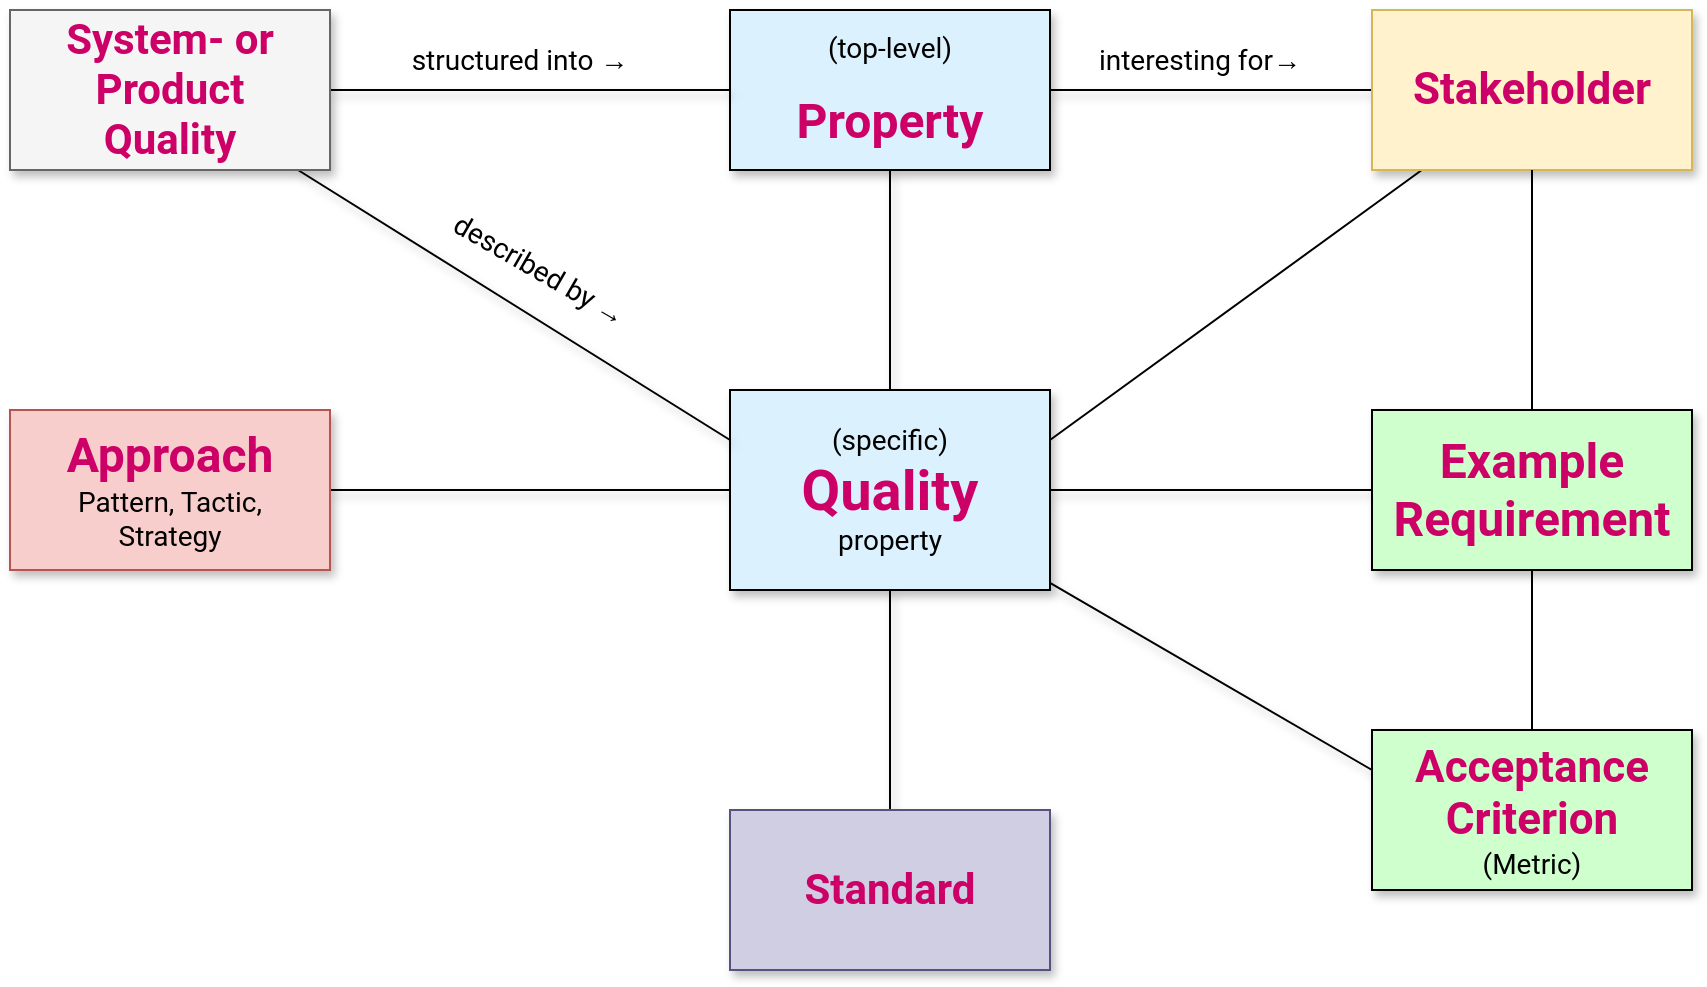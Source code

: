 <mxfile version="27.0.9">
  <diagram name="Seite-1" id="cULiAE64kOLHnHZs_wdY">
    <mxGraphModel dx="1536" dy="823" grid="1" gridSize="10" guides="1" tooltips="1" connect="1" arrows="1" fold="1" page="1" pageScale="1" pageWidth="1169" pageHeight="827" math="0" shadow="0">
      <root>
        <mxCell id="0" />
        <mxCell id="1" parent="0" />
        <mxCell id="bslqSTpE_m5JZVY4g9k7-14" style="edgeStyle=orthogonalEdgeStyle;rounded=0;orthogonalLoop=1;jettySize=auto;html=1;entryX=0;entryY=0.5;entryDx=0;entryDy=0;endArrow=none;startFill=0;fontFamily=Roboto;shadow=1;" edge="1" parent="1" source="bslqSTpE_m5JZVY4g9k7-1" target="bslqSTpE_m5JZVY4g9k7-3">
          <mxGeometry relative="1" as="geometry" />
        </mxCell>
        <mxCell id="bslqSTpE_m5JZVY4g9k7-16" style="edgeStyle=orthogonalEdgeStyle;rounded=0;orthogonalLoop=1;jettySize=auto;html=1;endArrow=none;startFill=0;shadow=1;" edge="1" parent="1" source="bslqSTpE_m5JZVY4g9k7-1" target="bslqSTpE_m5JZVY4g9k7-2">
          <mxGeometry relative="1" as="geometry" />
        </mxCell>
        <mxCell id="bslqSTpE_m5JZVY4g9k7-1" value="&lt;font style=&quot;font-size: 14px;&quot;&gt;(top-level)&lt;/font&gt;&lt;div&gt;&lt;br&gt;&lt;/div&gt;&lt;div&gt;&lt;font style=&quot;font-size: 24px; color: rgb(204, 0, 102);&quot;&gt;&lt;b&gt;Property&lt;/b&gt;&lt;/font&gt;&lt;/div&gt;" style="rounded=0;whiteSpace=wrap;html=1;fillColor=light-dark(#dbf1fe, #ededed);fontFamily=Roboto;shadow=1;" vertex="1" parent="1">
          <mxGeometry x="560" y="120" width="160" height="80" as="geometry" />
        </mxCell>
        <mxCell id="bslqSTpE_m5JZVY4g9k7-9" style="rounded=0;orthogonalLoop=1;jettySize=auto;html=1;entryX=0;entryY=0.25;entryDx=0;entryDy=0;endArrow=none;startFill=0;fontFamily=Roboto;shadow=1;" edge="1" parent="1" source="bslqSTpE_m5JZVY4g9k7-2" target="bslqSTpE_m5JZVY4g9k7-5">
          <mxGeometry relative="1" as="geometry" />
        </mxCell>
        <mxCell id="bslqSTpE_m5JZVY4g9k7-10" style="rounded=0;orthogonalLoop=1;jettySize=auto;html=1;entryX=0;entryY=0.5;entryDx=0;entryDy=0;endArrow=none;startFill=0;fontFamily=Roboto;shadow=1;" edge="1" parent="1" source="bslqSTpE_m5JZVY4g9k7-2" target="bslqSTpE_m5JZVY4g9k7-6">
          <mxGeometry relative="1" as="geometry" />
        </mxCell>
        <mxCell id="bslqSTpE_m5JZVY4g9k7-13" style="edgeStyle=orthogonalEdgeStyle;rounded=0;orthogonalLoop=1;jettySize=auto;html=1;endArrow=none;startFill=0;fontFamily=Roboto;shadow=1;" edge="1" parent="1" source="bslqSTpE_m5JZVY4g9k7-2" target="bslqSTpE_m5JZVY4g9k7-8">
          <mxGeometry relative="1" as="geometry" />
        </mxCell>
        <mxCell id="bslqSTpE_m5JZVY4g9k7-15" style="edgeStyle=orthogonalEdgeStyle;rounded=0;orthogonalLoop=1;jettySize=auto;html=1;endArrow=none;startFill=0;fontFamily=Roboto;shadow=1;" edge="1" parent="1" source="bslqSTpE_m5JZVY4g9k7-2" target="bslqSTpE_m5JZVY4g9k7-7">
          <mxGeometry relative="1" as="geometry" />
        </mxCell>
        <mxCell id="bslqSTpE_m5JZVY4g9k7-2" value="&lt;div&gt;&lt;font style=&quot;font-size: 14px;&quot;&gt;(specific)&lt;/font&gt;&lt;/div&gt;&lt;font style=&quot;color: rgb(204, 0, 102); font-size: 28px;&quot;&gt;&lt;b style=&quot;&quot;&gt;Quality&lt;/b&gt;&lt;/font&gt;&lt;div&gt;&lt;font style=&quot;font-size: 14px;&quot;&gt;property&lt;/font&gt;&lt;/div&gt;" style="rounded=0;whiteSpace=wrap;html=1;fillColor=#DBF1FE;fontFamily=Roboto;shadow=1;" vertex="1" parent="1">
          <mxGeometry x="560" y="310" width="160" height="100" as="geometry" />
        </mxCell>
        <mxCell id="bslqSTpE_m5JZVY4g9k7-17" style="rounded=0;orthogonalLoop=1;jettySize=auto;html=1;endArrow=none;startFill=0;entryX=1;entryY=0.25;entryDx=0;entryDy=0;" edge="1" parent="1" source="bslqSTpE_m5JZVY4g9k7-3" target="bslqSTpE_m5JZVY4g9k7-2">
          <mxGeometry relative="1" as="geometry" />
        </mxCell>
        <mxCell id="bslqSTpE_m5JZVY4g9k7-3" value="&lt;font style=&quot;font-size: 22px; color: rgb(204, 0, 102);&quot;&gt;&lt;b style=&quot;&quot;&gt;Stakeholder&lt;/b&gt;&lt;/font&gt;" style="rounded=0;whiteSpace=wrap;html=1;fontFamily=Roboto;fillColor=#fff2cc;strokeColor=#d6b656;shadow=1;" vertex="1" parent="1">
          <mxGeometry x="881" y="120" width="160" height="80" as="geometry" />
        </mxCell>
        <mxCell id="bslqSTpE_m5JZVY4g9k7-11" style="edgeStyle=orthogonalEdgeStyle;rounded=0;orthogonalLoop=1;jettySize=auto;html=1;endArrow=none;startFill=0;fontFamily=Roboto;shadow=1;" edge="1" parent="1" source="bslqSTpE_m5JZVY4g9k7-4" target="bslqSTpE_m5JZVY4g9k7-1">
          <mxGeometry relative="1" as="geometry" />
        </mxCell>
        <mxCell id="bslqSTpE_m5JZVY4g9k7-12" style="rounded=0;orthogonalLoop=1;jettySize=auto;html=1;entryX=0;entryY=0.25;entryDx=0;entryDy=0;endArrow=none;startFill=0;fontFamily=Roboto;shadow=1;" edge="1" parent="1" source="bslqSTpE_m5JZVY4g9k7-4" target="bslqSTpE_m5JZVY4g9k7-2">
          <mxGeometry relative="1" as="geometry" />
        </mxCell>
        <mxCell id="bslqSTpE_m5JZVY4g9k7-4" value="&lt;font style=&quot;color: rgb(204, 0, 102);&quot;&gt;System- or&lt;/font&gt;&lt;div&gt;&lt;font style=&quot;color: rgb(204, 0, 102);&quot;&gt;Product&lt;/font&gt;&lt;/div&gt;&lt;div&gt;&lt;font style=&quot;color: rgb(204, 0, 102);&quot;&gt;Quality&lt;/font&gt;&lt;/div&gt;" style="rounded=0;whiteSpace=wrap;html=1;fontFamily=Roboto;fillColor=#f5f5f5;fontColor=#333333;strokeColor=#666666;fontSize=21;fontStyle=1;shadow=1;" vertex="1" parent="1">
          <mxGeometry x="200" y="120" width="160" height="80" as="geometry" />
        </mxCell>
        <mxCell id="bslqSTpE_m5JZVY4g9k7-5" value="&lt;font style=&quot;font-size: 22px; color: rgb(204, 0, 102);&quot;&gt;&lt;b style=&quot;&quot;&gt;Acceptance&lt;/b&gt;&lt;/font&gt;&lt;div&gt;&lt;font style=&quot;font-size: 22px; color: rgb(204, 0, 102);&quot;&gt;&lt;b style=&quot;&quot;&gt;Criterion&lt;/b&gt;&lt;/font&gt;&lt;/div&gt;&lt;div&gt;&lt;font style=&quot;font-size: 14px;&quot;&gt;(Metric)&lt;/font&gt;&lt;/div&gt;" style="rounded=0;whiteSpace=wrap;html=1;fillColor=light-dark(#ceffcd, #ededed);fontFamily=Roboto;shadow=1;" vertex="1" parent="1">
          <mxGeometry x="881" y="480" width="160" height="80" as="geometry" />
        </mxCell>
        <mxCell id="bslqSTpE_m5JZVY4g9k7-6" value="&lt;font style=&quot;font-size: 24px; color: rgb(204, 0, 102);&quot;&gt;&lt;b&gt;Example&lt;/b&gt;&lt;/font&gt;&lt;div&gt;&lt;font style=&quot;font-size: 24px; color: rgb(204, 0, 102);&quot;&gt;&lt;b&gt;Requirement&lt;/b&gt;&lt;/font&gt;&lt;/div&gt;" style="rounded=0;whiteSpace=wrap;html=1;fillColor=light-dark(#ceffcd, #ededed);fontFamily=Roboto;shadow=1;" vertex="1" parent="1">
          <mxGeometry x="881" y="320" width="160" height="80" as="geometry" />
        </mxCell>
        <mxCell id="bslqSTpE_m5JZVY4g9k7-7" value="&lt;font style=&quot;font-size: 21px; color: rgb(204, 0, 102);&quot;&gt;&lt;b style=&quot;&quot;&gt;Standard&lt;/b&gt;&lt;/font&gt;" style="rounded=0;whiteSpace=wrap;html=1;fontFamily=Roboto;fillColor=#d0cee2;strokeColor=#56517e;shadow=1;" vertex="1" parent="1">
          <mxGeometry x="560" y="520" width="160" height="80" as="geometry" />
        </mxCell>
        <mxCell id="bslqSTpE_m5JZVY4g9k7-8" value="&lt;font style=&quot;font-size: 24px; color: rgb(204, 0, 102);&quot;&gt;&lt;b&gt;Approach&lt;/b&gt;&lt;/font&gt;&lt;div&gt;&lt;font style=&quot;font-size: 14px;&quot;&gt;Pattern, Tactic,&lt;/font&gt;&lt;/div&gt;&lt;div&gt;&lt;font style=&quot;font-size: 14px;&quot;&gt;Strategy&lt;/font&gt;&lt;/div&gt;" style="rounded=0;whiteSpace=wrap;html=1;fontFamily=Roboto;fillColor=#f8cecc;strokeColor=#b85450;shadow=1;" vertex="1" parent="1">
          <mxGeometry x="200" y="320" width="160" height="80" as="geometry" />
        </mxCell>
        <mxCell id="bslqSTpE_m5JZVY4g9k7-18" style="rounded=0;orthogonalLoop=1;jettySize=auto;html=1;endArrow=none;startFill=0;entryX=0.5;entryY=0;entryDx=0;entryDy=0;exitX=0.5;exitY=1;exitDx=0;exitDy=0;" edge="1" parent="1" source="bslqSTpE_m5JZVY4g9k7-3" target="bslqSTpE_m5JZVY4g9k7-6">
          <mxGeometry relative="1" as="geometry">
            <mxPoint x="925" y="210" as="sourcePoint" />
            <mxPoint x="771" y="345" as="targetPoint" />
          </mxGeometry>
        </mxCell>
        <mxCell id="bslqSTpE_m5JZVY4g9k7-19" style="rounded=0;orthogonalLoop=1;jettySize=auto;html=1;endArrow=none;startFill=0;entryX=0.5;entryY=0;entryDx=0;entryDy=0;" edge="1" parent="1" target="bslqSTpE_m5JZVY4g9k7-5">
          <mxGeometry relative="1" as="geometry">
            <mxPoint x="961" y="400" as="sourcePoint" />
            <mxPoint x="971" y="330" as="targetPoint" />
          </mxGeometry>
        </mxCell>
        <mxCell id="bslqSTpE_m5JZVY4g9k7-20" value="&lt;p class=&quot;p1&quot; style=&quot;margin: 0px; font-variant-numeric: normal; font-variant-east-asian: normal; font-variant-alternates: normal; font-size-adjust: none; font-kerning: auto; font-optical-sizing: auto; font-feature-settings: normal; font-variation-settings: normal; font-variant-position: normal; font-variant-emoji: normal; font-stretch: normal; line-height: normal;&quot;&gt;&lt;font style=&quot;font-size: 14px;&quot;&gt;interesting for→&lt;/font&gt;&lt;/p&gt;" style="text;html=1;align=center;verticalAlign=middle;whiteSpace=wrap;rounded=0;fontFamily=Roboto;" vertex="1" parent="1">
          <mxGeometry x="730" y="130" width="130" height="30" as="geometry" />
        </mxCell>
        <mxCell id="bslqSTpE_m5JZVY4g9k7-21" value="&lt;p class=&quot;p1&quot; style=&quot;margin: 0px; font-variant-numeric: normal; font-variant-east-asian: normal; font-variant-alternates: normal; font-size-adjust: none; font-kerning: auto; font-optical-sizing: auto; font-feature-settings: normal; font-variation-settings: normal; font-variant-position: normal; font-variant-emoji: normal; font-stretch: normal; line-height: normal;&quot;&gt;&lt;font style=&quot;font-size: 14px;&quot;&gt;structured into →&lt;/font&gt;&lt;/p&gt;" style="text;html=1;align=center;verticalAlign=middle;whiteSpace=wrap;rounded=0;fontFamily=Roboto;" vertex="1" parent="1">
          <mxGeometry x="390" y="130" width="130" height="30" as="geometry" />
        </mxCell>
        <mxCell id="bslqSTpE_m5JZVY4g9k7-22" value="&lt;p class=&quot;p1&quot; style=&quot;margin: 0px; font-variant-numeric: normal; font-variant-east-asian: normal; font-variant-alternates: normal; font-size-adjust: none; font-kerning: auto; font-optical-sizing: auto; font-feature-settings: normal; font-variation-settings: normal; font-variant-position: normal; font-variant-emoji: normal; font-stretch: normal; line-height: normal;&quot;&gt;&lt;font style=&quot;font-size: 14px;&quot;&gt;described by →&lt;/font&gt;&lt;/p&gt;" style="text;html=1;align=center;verticalAlign=middle;whiteSpace=wrap;rounded=0;fontFamily=Roboto;rotation=30;" vertex="1" parent="1">
          <mxGeometry x="400" y="240" width="130" height="20" as="geometry" />
        </mxCell>
      </root>
    </mxGraphModel>
  </diagram>
</mxfile>
